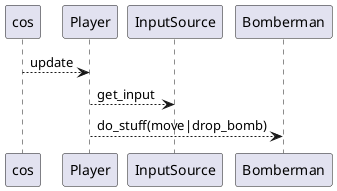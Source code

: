 @startuml




cos --> Player : update
/'alt Player is HumanPlayer
Player --> Keyboard : get_input
else Player is CpuPlayer
Player --> AI_Unit : get_computed_move
end'/
Player --> InputSource : get_input
Player --> Bomberman : do_stuff(move|drop_bomb)





@enduml